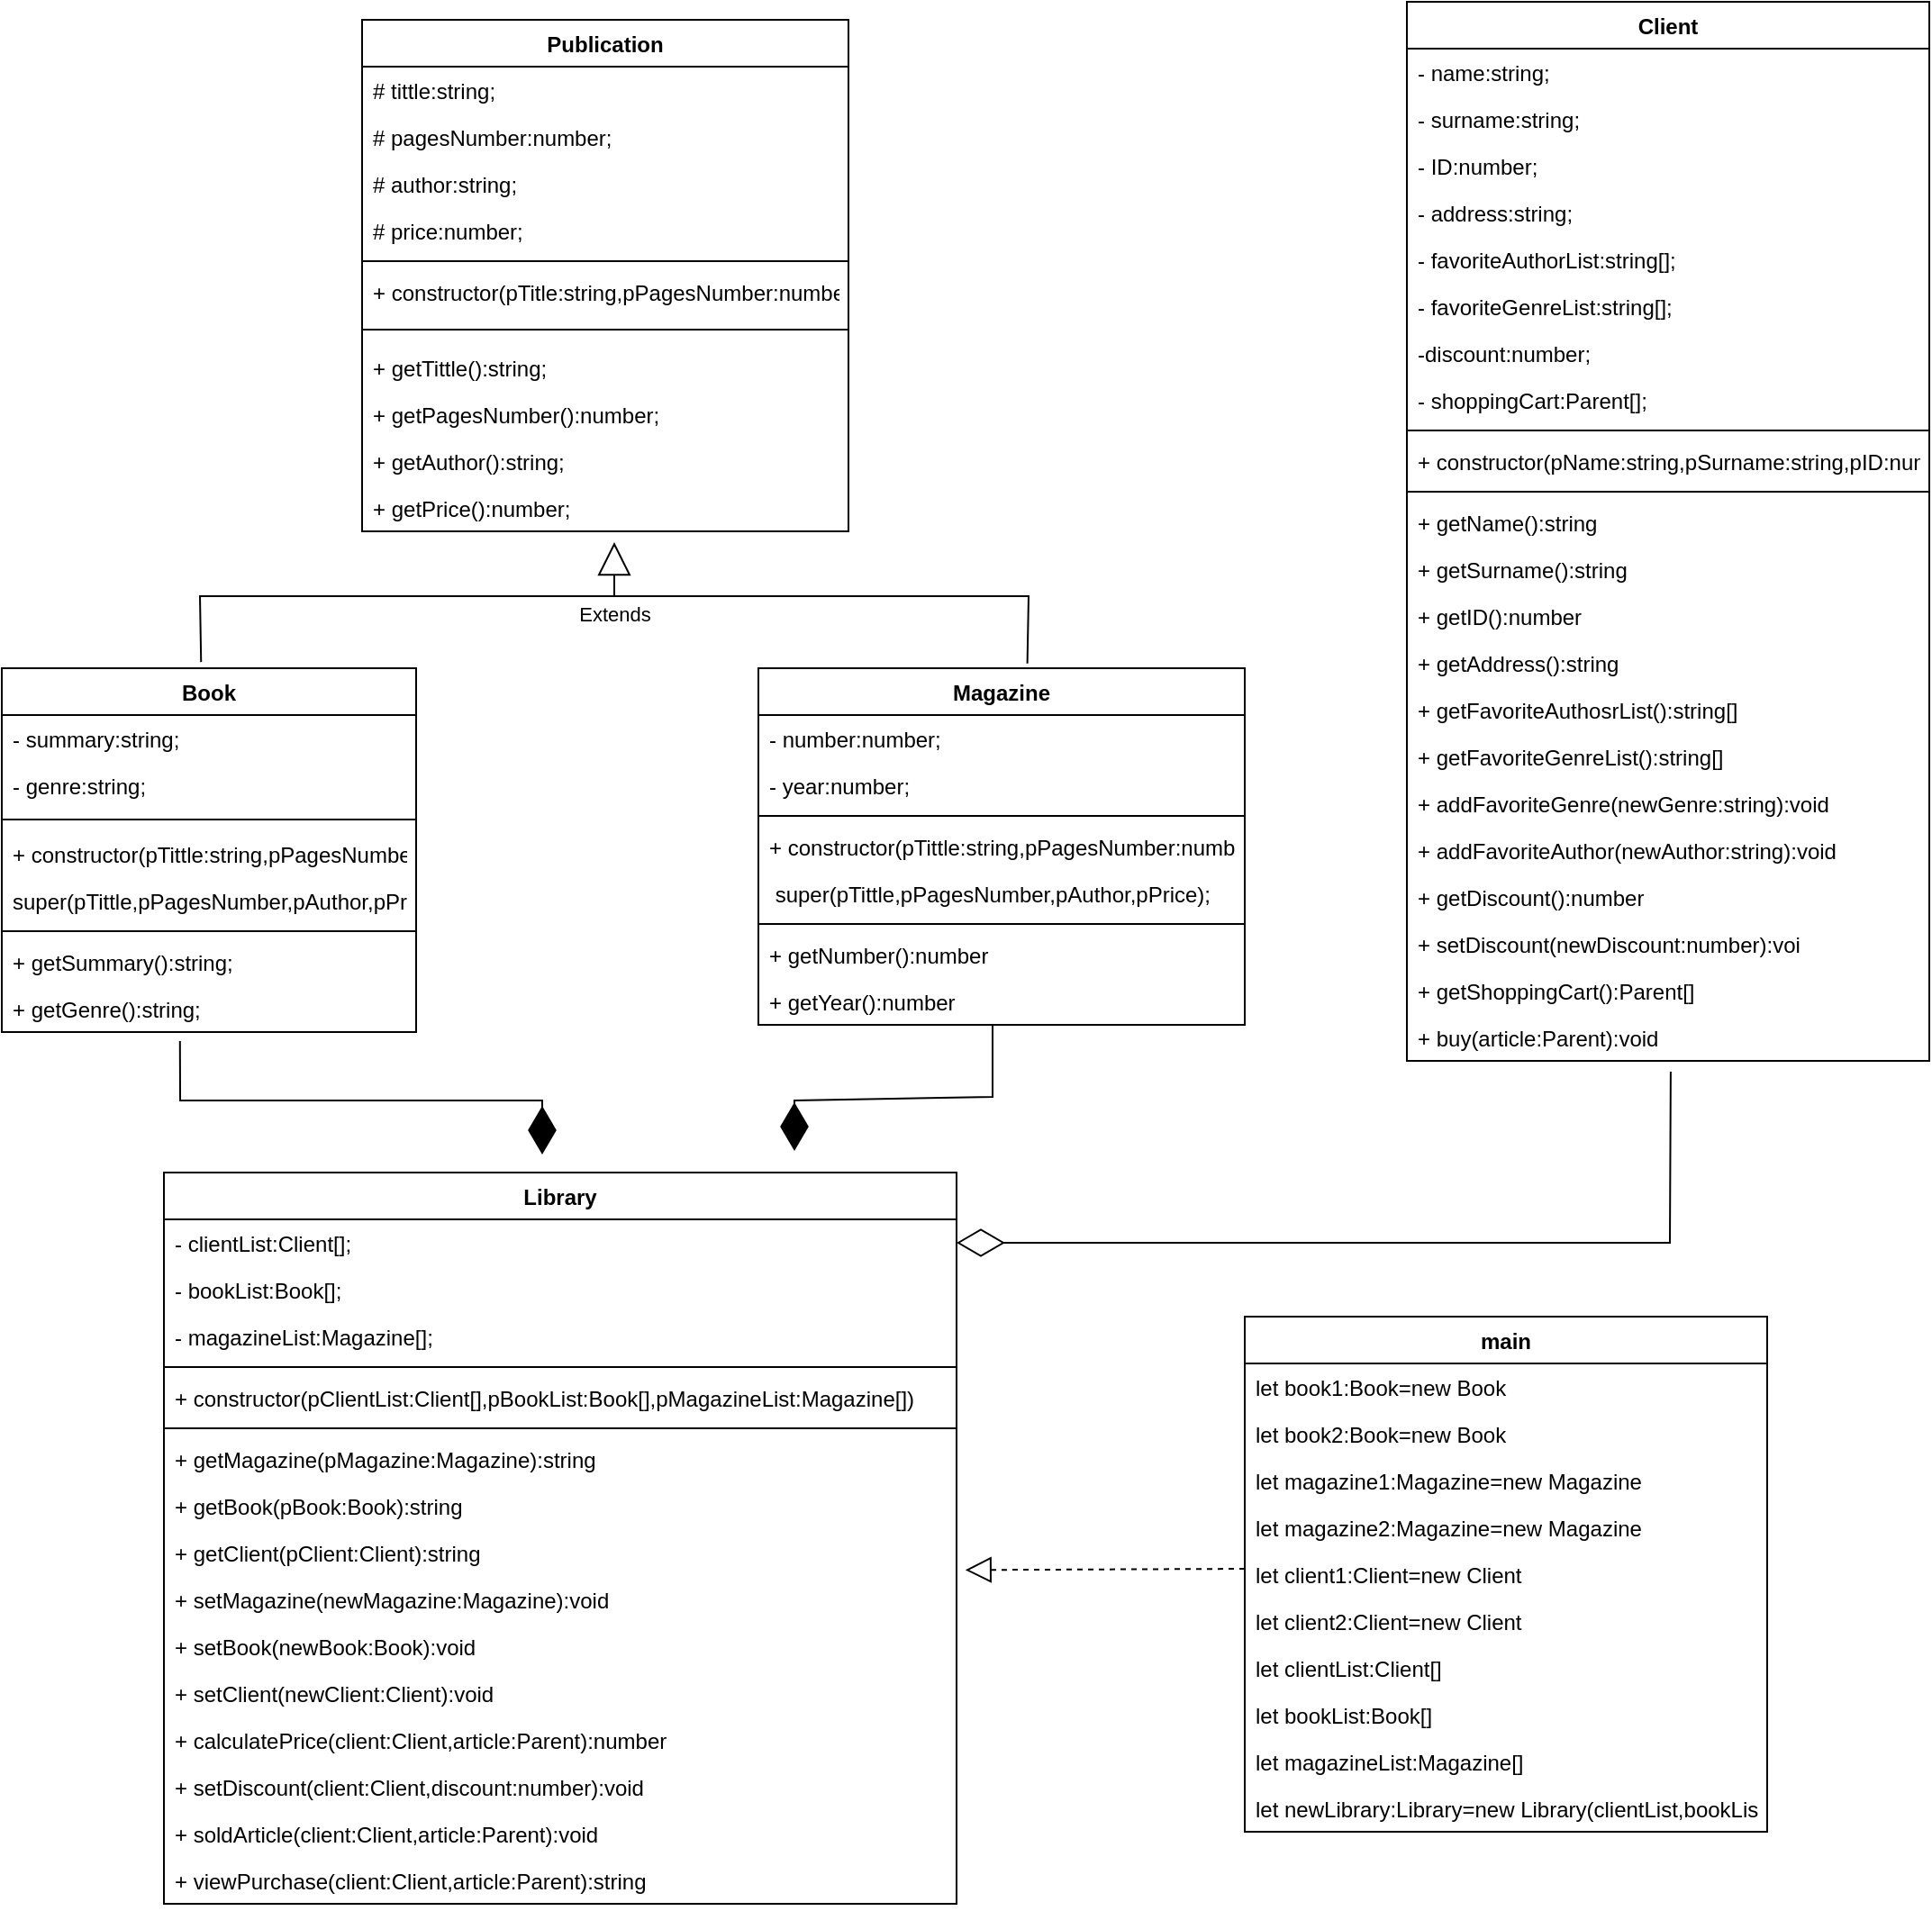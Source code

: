 <mxfile version="20.4.2" type="github">
  <diagram id="yd57geWrQfO_D2EMsrdI" name="Página-1">
    <mxGraphModel dx="1662" dy="786" grid="1" gridSize="10" guides="1" tooltips="1" connect="1" arrows="1" fold="1" page="1" pageScale="1" pageWidth="1200" pageHeight="1920" math="0" shadow="0">
      <root>
        <mxCell id="0" />
        <mxCell id="1" parent="0" />
        <mxCell id="crTrlhbwJg0vsD91Bo2z-1" value="Publication" style="swimlane;fontStyle=1;align=center;verticalAlign=top;childLayout=stackLayout;horizontal=1;startSize=26;horizontalStack=0;resizeParent=1;resizeParentMax=0;resizeLast=0;collapsible=1;marginBottom=0;" parent="1" vertex="1">
          <mxGeometry x="270" y="40" width="270" height="284" as="geometry" />
        </mxCell>
        <mxCell id="crTrlhbwJg0vsD91Bo2z-2" value="# tittle:string;" style="text;strokeColor=none;fillColor=none;align=left;verticalAlign=top;spacingLeft=4;spacingRight=4;overflow=hidden;rotatable=0;points=[[0,0.5],[1,0.5]];portConstraint=eastwest;" parent="crTrlhbwJg0vsD91Bo2z-1" vertex="1">
          <mxGeometry y="26" width="270" height="26" as="geometry" />
        </mxCell>
        <mxCell id="crTrlhbwJg0vsD91Bo2z-18" value="# pagesNumber:number;" style="text;strokeColor=none;fillColor=none;align=left;verticalAlign=top;spacingLeft=4;spacingRight=4;overflow=hidden;rotatable=0;points=[[0,0.5],[1,0.5]];portConstraint=eastwest;" parent="crTrlhbwJg0vsD91Bo2z-1" vertex="1">
          <mxGeometry y="52" width="270" height="26" as="geometry" />
        </mxCell>
        <mxCell id="crTrlhbwJg0vsD91Bo2z-17" value="# author:string;" style="text;strokeColor=none;fillColor=none;align=left;verticalAlign=top;spacingLeft=4;spacingRight=4;overflow=hidden;rotatable=0;points=[[0,0.5],[1,0.5]];portConstraint=eastwest;" parent="crTrlhbwJg0vsD91Bo2z-1" vertex="1">
          <mxGeometry y="78" width="270" height="26" as="geometry" />
        </mxCell>
        <mxCell id="crTrlhbwJg0vsD91Bo2z-20" value="# price:number;" style="text;strokeColor=none;fillColor=none;align=left;verticalAlign=top;spacingLeft=4;spacingRight=4;overflow=hidden;rotatable=0;points=[[0,0.5],[1,0.5]];portConstraint=eastwest;" parent="crTrlhbwJg0vsD91Bo2z-1" vertex="1">
          <mxGeometry y="104" width="270" height="26" as="geometry" />
        </mxCell>
        <mxCell id="crTrlhbwJg0vsD91Bo2z-3" value="" style="line;strokeWidth=1;fillColor=none;align=left;verticalAlign=middle;spacingTop=-1;spacingLeft=3;spacingRight=3;rotatable=0;labelPosition=right;points=[];portConstraint=eastwest;strokeColor=inherit;" parent="crTrlhbwJg0vsD91Bo2z-1" vertex="1">
          <mxGeometry y="130" width="270" height="8" as="geometry" />
        </mxCell>
        <mxCell id="crTrlhbwJg0vsD91Bo2z-4" value="+ constructor(pTitle:string,pPagesNumber:number,pAuthor:string,pPrice:number)" style="text;strokeColor=none;fillColor=none;align=left;verticalAlign=top;spacingLeft=4;spacingRight=4;overflow=hidden;rotatable=0;points=[[0,0.5],[1,0.5]];portConstraint=eastwest;" parent="crTrlhbwJg0vsD91Bo2z-1" vertex="1">
          <mxGeometry y="138" width="270" height="26" as="geometry" />
        </mxCell>
        <mxCell id="crTrlhbwJg0vsD91Bo2z-26" value="" style="line;strokeWidth=1;fillColor=none;align=left;verticalAlign=middle;spacingTop=-1;spacingLeft=3;spacingRight=3;rotatable=0;labelPosition=right;points=[];portConstraint=eastwest;strokeColor=inherit;" parent="crTrlhbwJg0vsD91Bo2z-1" vertex="1">
          <mxGeometry y="164" width="270" height="16" as="geometry" />
        </mxCell>
        <mxCell id="crTrlhbwJg0vsD91Bo2z-24" value="+ getTittle():string;" style="text;strokeColor=none;fillColor=none;align=left;verticalAlign=top;spacingLeft=4;spacingRight=4;overflow=hidden;rotatable=0;points=[[0,0.5],[1,0.5]];portConstraint=eastwest;" parent="crTrlhbwJg0vsD91Bo2z-1" vertex="1">
          <mxGeometry y="180" width="270" height="26" as="geometry" />
        </mxCell>
        <mxCell id="crTrlhbwJg0vsD91Bo2z-29" value="+ getPagesNumber():number;" style="text;strokeColor=none;fillColor=none;align=left;verticalAlign=top;spacingLeft=4;spacingRight=4;overflow=hidden;rotatable=0;points=[[0,0.5],[1,0.5]];portConstraint=eastwest;" parent="crTrlhbwJg0vsD91Bo2z-1" vertex="1">
          <mxGeometry y="206" width="270" height="26" as="geometry" />
        </mxCell>
        <mxCell id="crTrlhbwJg0vsD91Bo2z-28" value="+ getAuthor():string;" style="text;strokeColor=none;fillColor=none;align=left;verticalAlign=top;spacingLeft=4;spacingRight=4;overflow=hidden;rotatable=0;points=[[0,0.5],[1,0.5]];portConstraint=eastwest;" parent="crTrlhbwJg0vsD91Bo2z-1" vertex="1">
          <mxGeometry y="232" width="270" height="26" as="geometry" />
        </mxCell>
        <mxCell id="crTrlhbwJg0vsD91Bo2z-21" value="+ getPrice():number;" style="text;strokeColor=none;fillColor=none;align=left;verticalAlign=top;spacingLeft=4;spacingRight=4;overflow=hidden;rotatable=0;points=[[0,0.5],[1,0.5]];portConstraint=eastwest;" parent="crTrlhbwJg0vsD91Bo2z-1" vertex="1">
          <mxGeometry y="258" width="270" height="26" as="geometry" />
        </mxCell>
        <mxCell id="crTrlhbwJg0vsD91Bo2z-5" value="Book" style="swimlane;fontStyle=1;align=center;verticalAlign=top;childLayout=stackLayout;horizontal=1;startSize=26;horizontalStack=0;resizeParent=1;resizeParentMax=0;resizeLast=0;collapsible=1;marginBottom=0;" parent="1" vertex="1">
          <mxGeometry x="70" y="400" width="230" height="202" as="geometry" />
        </mxCell>
        <mxCell id="crTrlhbwJg0vsD91Bo2z-30" value="- summary:string;" style="text;strokeColor=none;fillColor=none;align=left;verticalAlign=top;spacingLeft=4;spacingRight=4;overflow=hidden;rotatable=0;points=[[0,0.5],[1,0.5]];portConstraint=eastwest;" parent="crTrlhbwJg0vsD91Bo2z-5" vertex="1">
          <mxGeometry y="26" width="230" height="26" as="geometry" />
        </mxCell>
        <mxCell id="crTrlhbwJg0vsD91Bo2z-31" value="- genre:string;" style="text;strokeColor=none;fillColor=none;align=left;verticalAlign=top;spacingLeft=4;spacingRight=4;overflow=hidden;rotatable=0;points=[[0,0.5],[1,0.5]];portConstraint=eastwest;" parent="crTrlhbwJg0vsD91Bo2z-5" vertex="1">
          <mxGeometry y="52" width="230" height="26" as="geometry" />
        </mxCell>
        <mxCell id="crTrlhbwJg0vsD91Bo2z-49" value="" style="line;strokeWidth=1;fillColor=none;align=left;verticalAlign=middle;spacingTop=-1;spacingLeft=3;spacingRight=3;rotatable=0;labelPosition=right;points=[];portConstraint=eastwest;strokeColor=inherit;" parent="crTrlhbwJg0vsD91Bo2z-5" vertex="1">
          <mxGeometry y="78" width="230" height="12" as="geometry" />
        </mxCell>
        <mxCell id="crTrlhbwJg0vsD91Bo2z-32" value="+ constructor(pTittle:string,pPagesNumber:number,pAuthor:string,pPrice:number,pSummary:string,pGenre:string)" style="text;strokeColor=none;fillColor=none;align=left;verticalAlign=top;spacingLeft=4;spacingRight=4;overflow=hidden;rotatable=0;points=[[0,0.5],[1,0.5]];portConstraint=eastwest;" parent="crTrlhbwJg0vsD91Bo2z-5" vertex="1">
          <mxGeometry y="90" width="230" height="26" as="geometry" />
        </mxCell>
        <mxCell id="crTrlhbwJg0vsD91Bo2z-50" value="super(pTittle,pPagesNumber,pAuthor,pPrice);" style="text;strokeColor=none;fillColor=none;align=left;verticalAlign=top;spacingLeft=4;spacingRight=4;overflow=hidden;rotatable=0;points=[[0,0.5],[1,0.5]];portConstraint=eastwest;" parent="crTrlhbwJg0vsD91Bo2z-5" vertex="1">
          <mxGeometry y="116" width="230" height="26" as="geometry" />
        </mxCell>
        <mxCell id="crTrlhbwJg0vsD91Bo2z-7" value="" style="line;strokeWidth=1;fillColor=none;align=left;verticalAlign=middle;spacingTop=-1;spacingLeft=3;spacingRight=3;rotatable=0;labelPosition=right;points=[];portConstraint=eastwest;strokeColor=inherit;" parent="crTrlhbwJg0vsD91Bo2z-5" vertex="1">
          <mxGeometry y="142" width="230" height="8" as="geometry" />
        </mxCell>
        <mxCell id="crTrlhbwJg0vsD91Bo2z-8" value="+ getSummary():string;" style="text;strokeColor=none;fillColor=none;align=left;verticalAlign=top;spacingLeft=4;spacingRight=4;overflow=hidden;rotatable=0;points=[[0,0.5],[1,0.5]];portConstraint=eastwest;" parent="crTrlhbwJg0vsD91Bo2z-5" vertex="1">
          <mxGeometry y="150" width="230" height="26" as="geometry" />
        </mxCell>
        <mxCell id="crTrlhbwJg0vsD91Bo2z-36" value="+ getGenre():string;" style="text;strokeColor=none;fillColor=none;align=left;verticalAlign=top;spacingLeft=4;spacingRight=4;overflow=hidden;rotatable=0;points=[[0,0.5],[1,0.5]];portConstraint=eastwest;" parent="crTrlhbwJg0vsD91Bo2z-5" vertex="1">
          <mxGeometry y="176" width="230" height="26" as="geometry" />
        </mxCell>
        <mxCell id="crTrlhbwJg0vsD91Bo2z-9" value="Magazine" style="swimlane;fontStyle=1;align=center;verticalAlign=top;childLayout=stackLayout;horizontal=1;startSize=26;horizontalStack=0;resizeParent=1;resizeParentMax=0;resizeLast=0;collapsible=1;marginBottom=0;" parent="1" vertex="1">
          <mxGeometry x="490" y="400" width="270" height="198" as="geometry" />
        </mxCell>
        <mxCell id="crTrlhbwJg0vsD91Bo2z-33" value="- number:number;" style="text;strokeColor=none;fillColor=none;align=left;verticalAlign=top;spacingLeft=4;spacingRight=4;overflow=hidden;rotatable=0;points=[[0,0.5],[1,0.5]];portConstraint=eastwest;" parent="crTrlhbwJg0vsD91Bo2z-9" vertex="1">
          <mxGeometry y="26" width="270" height="26" as="geometry" />
        </mxCell>
        <mxCell id="crTrlhbwJg0vsD91Bo2z-10" value="- year:number;" style="text;strokeColor=none;fillColor=none;align=left;verticalAlign=top;spacingLeft=4;spacingRight=4;overflow=hidden;rotatable=0;points=[[0,0.5],[1,0.5]];portConstraint=eastwest;" parent="crTrlhbwJg0vsD91Bo2z-9" vertex="1">
          <mxGeometry y="52" width="270" height="26" as="geometry" />
        </mxCell>
        <mxCell id="crTrlhbwJg0vsD91Bo2z-11" value="" style="line;strokeWidth=1;fillColor=none;align=left;verticalAlign=middle;spacingTop=-1;spacingLeft=3;spacingRight=3;rotatable=0;labelPosition=right;points=[];portConstraint=eastwest;strokeColor=inherit;" parent="crTrlhbwJg0vsD91Bo2z-9" vertex="1">
          <mxGeometry y="78" width="270" height="8" as="geometry" />
        </mxCell>
        <mxCell id="crTrlhbwJg0vsD91Bo2z-12" value="+ constructor(pTittle:string,pPagesNumber:number,pAuthor:string,pPrice:number,pSummary:string,pGenre:string)" style="text;strokeColor=none;fillColor=none;align=left;verticalAlign=top;spacingLeft=4;spacingRight=4;overflow=hidden;rotatable=0;points=[[0,0.5],[1,0.5]];portConstraint=eastwest;" parent="crTrlhbwJg0vsD91Bo2z-9" vertex="1">
          <mxGeometry y="86" width="270" height="26" as="geometry" />
        </mxCell>
        <mxCell id="crTrlhbwJg0vsD91Bo2z-52" value=" super(pTittle,pPagesNumber,pAuthor,pPrice);" style="text;strokeColor=none;fillColor=none;align=left;verticalAlign=top;spacingLeft=4;spacingRight=4;overflow=hidden;rotatable=0;points=[[0,0.5],[1,0.5]];portConstraint=eastwest;" parent="crTrlhbwJg0vsD91Bo2z-9" vertex="1">
          <mxGeometry y="112" width="270" height="26" as="geometry" />
        </mxCell>
        <mxCell id="crTrlhbwJg0vsD91Bo2z-51" value="" style="line;strokeWidth=1;fillColor=none;align=left;verticalAlign=middle;spacingTop=-1;spacingLeft=3;spacingRight=3;rotatable=0;labelPosition=right;points=[];portConstraint=eastwest;strokeColor=inherit;" parent="crTrlhbwJg0vsD91Bo2z-9" vertex="1">
          <mxGeometry y="138" width="270" height="8" as="geometry" />
        </mxCell>
        <mxCell id="crTrlhbwJg0vsD91Bo2z-39" value="+ getNumber():number" style="text;strokeColor=none;fillColor=none;align=left;verticalAlign=top;spacingLeft=4;spacingRight=4;overflow=hidden;rotatable=0;points=[[0,0.5],[1,0.5]];portConstraint=eastwest;" parent="crTrlhbwJg0vsD91Bo2z-9" vertex="1">
          <mxGeometry y="146" width="270" height="26" as="geometry" />
        </mxCell>
        <mxCell id="crTrlhbwJg0vsD91Bo2z-41" value="+ getYear():number" style="text;strokeColor=none;fillColor=none;align=left;verticalAlign=top;spacingLeft=4;spacingRight=4;overflow=hidden;rotatable=0;points=[[0,0.5],[1,0.5]];portConstraint=eastwest;" parent="crTrlhbwJg0vsD91Bo2z-9" vertex="1">
          <mxGeometry y="172" width="270" height="26" as="geometry" />
        </mxCell>
        <mxCell id="crTrlhbwJg0vsD91Bo2z-13" value="Client" style="swimlane;fontStyle=1;align=center;verticalAlign=top;childLayout=stackLayout;horizontal=1;startSize=26;horizontalStack=0;resizeParent=1;resizeParentMax=0;resizeLast=0;collapsible=1;marginBottom=0;" parent="1" vertex="1">
          <mxGeometry x="850" y="30" width="290" height="588" as="geometry" />
        </mxCell>
        <mxCell id="crTrlhbwJg0vsD91Bo2z-14" value="- name:string;" style="text;strokeColor=none;fillColor=none;align=left;verticalAlign=top;spacingLeft=4;spacingRight=4;overflow=hidden;rotatable=0;points=[[0,0.5],[1,0.5]];portConstraint=eastwest;" parent="crTrlhbwJg0vsD91Bo2z-13" vertex="1">
          <mxGeometry y="26" width="290" height="26" as="geometry" />
        </mxCell>
        <mxCell id="crTrlhbwJg0vsD91Bo2z-44" value="- surname:string;" style="text;strokeColor=none;fillColor=none;align=left;verticalAlign=top;spacingLeft=4;spacingRight=4;overflow=hidden;rotatable=0;points=[[0,0.5],[1,0.5]];portConstraint=eastwest;" parent="crTrlhbwJg0vsD91Bo2z-13" vertex="1">
          <mxGeometry y="52" width="290" height="26" as="geometry" />
        </mxCell>
        <mxCell id="crTrlhbwJg0vsD91Bo2z-43" value="- ID:number;" style="text;strokeColor=none;fillColor=none;align=left;verticalAlign=top;spacingLeft=4;spacingRight=4;overflow=hidden;rotatable=0;points=[[0,0.5],[1,0.5]];portConstraint=eastwest;" parent="crTrlhbwJg0vsD91Bo2z-13" vertex="1">
          <mxGeometry y="78" width="290" height="26" as="geometry" />
        </mxCell>
        <mxCell id="crTrlhbwJg0vsD91Bo2z-42" value="- address:string;" style="text;strokeColor=none;fillColor=none;align=left;verticalAlign=top;spacingLeft=4;spacingRight=4;overflow=hidden;rotatable=0;points=[[0,0.5],[1,0.5]];portConstraint=eastwest;" parent="crTrlhbwJg0vsD91Bo2z-13" vertex="1">
          <mxGeometry y="104" width="290" height="26" as="geometry" />
        </mxCell>
        <mxCell id="crTrlhbwJg0vsD91Bo2z-53" value="- favoriteAuthorList:string[];" style="text;strokeColor=none;fillColor=none;align=left;verticalAlign=top;spacingLeft=4;spacingRight=4;overflow=hidden;rotatable=0;points=[[0,0.5],[1,0.5]];portConstraint=eastwest;" parent="crTrlhbwJg0vsD91Bo2z-13" vertex="1">
          <mxGeometry y="130" width="290" height="26" as="geometry" />
        </mxCell>
        <mxCell id="crTrlhbwJg0vsD91Bo2z-55" value="- favoriteGenreList:string[];" style="text;strokeColor=none;fillColor=none;align=left;verticalAlign=top;spacingLeft=4;spacingRight=4;overflow=hidden;rotatable=0;points=[[0,0.5],[1,0.5]];portConstraint=eastwest;" parent="crTrlhbwJg0vsD91Bo2z-13" vertex="1">
          <mxGeometry y="156" width="290" height="26" as="geometry" />
        </mxCell>
        <mxCell id="crTrlhbwJg0vsD91Bo2z-57" value="-discount:number;" style="text;strokeColor=none;fillColor=none;align=left;verticalAlign=top;spacingLeft=4;spacingRight=4;overflow=hidden;rotatable=0;points=[[0,0.5],[1,0.5]];portConstraint=eastwest;" parent="crTrlhbwJg0vsD91Bo2z-13" vertex="1">
          <mxGeometry y="182" width="290" height="26" as="geometry" />
        </mxCell>
        <mxCell id="crTrlhbwJg0vsD91Bo2z-58" value="- shoppingCart:Parent[];" style="text;strokeColor=none;fillColor=none;align=left;verticalAlign=top;spacingLeft=4;spacingRight=4;overflow=hidden;rotatable=0;points=[[0,0.5],[1,0.5]];portConstraint=eastwest;" parent="crTrlhbwJg0vsD91Bo2z-13" vertex="1">
          <mxGeometry y="208" width="290" height="26" as="geometry" />
        </mxCell>
        <mxCell id="crTrlhbwJg0vsD91Bo2z-59" value="" style="line;strokeWidth=1;fillColor=none;align=left;verticalAlign=middle;spacingTop=-1;spacingLeft=3;spacingRight=3;rotatable=0;labelPosition=right;points=[];portConstraint=eastwest;strokeColor=inherit;" parent="crTrlhbwJg0vsD91Bo2z-13" vertex="1">
          <mxGeometry y="234" width="290" height="8" as="geometry" />
        </mxCell>
        <mxCell id="crTrlhbwJg0vsD91Bo2z-56" value="+ constructor(pName:string,pSurname:string,pID:number,pAddress:string,pDiscount:number)" style="text;strokeColor=none;fillColor=none;align=left;verticalAlign=top;spacingLeft=4;spacingRight=4;overflow=hidden;rotatable=0;points=[[0,0.5],[1,0.5]];portConstraint=eastwest;" parent="crTrlhbwJg0vsD91Bo2z-13" vertex="1">
          <mxGeometry y="242" width="290" height="26" as="geometry" />
        </mxCell>
        <mxCell id="crTrlhbwJg0vsD91Bo2z-15" value="" style="line;strokeWidth=1;fillColor=none;align=left;verticalAlign=middle;spacingTop=-1;spacingLeft=3;spacingRight=3;rotatable=0;labelPosition=right;points=[];portConstraint=eastwest;strokeColor=inherit;" parent="crTrlhbwJg0vsD91Bo2z-13" vertex="1">
          <mxGeometry y="268" width="290" height="8" as="geometry" />
        </mxCell>
        <mxCell id="crTrlhbwJg0vsD91Bo2z-16" value="+ getName():string" style="text;strokeColor=none;fillColor=none;align=left;verticalAlign=top;spacingLeft=4;spacingRight=4;overflow=hidden;rotatable=0;points=[[0,0.5],[1,0.5]];portConstraint=eastwest;" parent="crTrlhbwJg0vsD91Bo2z-13" vertex="1">
          <mxGeometry y="276" width="290" height="26" as="geometry" />
        </mxCell>
        <mxCell id="crTrlhbwJg0vsD91Bo2z-60" value="+ getSurname():string" style="text;strokeColor=none;fillColor=none;align=left;verticalAlign=top;spacingLeft=4;spacingRight=4;overflow=hidden;rotatable=0;points=[[0,0.5],[1,0.5]];portConstraint=eastwest;" parent="crTrlhbwJg0vsD91Bo2z-13" vertex="1">
          <mxGeometry y="302" width="290" height="26" as="geometry" />
        </mxCell>
        <mxCell id="crTrlhbwJg0vsD91Bo2z-63" value="+ getID():number" style="text;strokeColor=none;fillColor=none;align=left;verticalAlign=top;spacingLeft=4;spacingRight=4;overflow=hidden;rotatable=0;points=[[0,0.5],[1,0.5]];portConstraint=eastwest;" parent="crTrlhbwJg0vsD91Bo2z-13" vertex="1">
          <mxGeometry y="328" width="290" height="26" as="geometry" />
        </mxCell>
        <mxCell id="crTrlhbwJg0vsD91Bo2z-62" value="+ getAddress():string" style="text;strokeColor=none;fillColor=none;align=left;verticalAlign=top;spacingLeft=4;spacingRight=4;overflow=hidden;rotatable=0;points=[[0,0.5],[1,0.5]];portConstraint=eastwest;" parent="crTrlhbwJg0vsD91Bo2z-13" vertex="1">
          <mxGeometry y="354" width="290" height="26" as="geometry" />
        </mxCell>
        <mxCell id="crTrlhbwJg0vsD91Bo2z-61" value="+ getFavoriteAuthosrList():string[]" style="text;strokeColor=none;fillColor=none;align=left;verticalAlign=top;spacingLeft=4;spacingRight=4;overflow=hidden;rotatable=0;points=[[0,0.5],[1,0.5]];portConstraint=eastwest;" parent="crTrlhbwJg0vsD91Bo2z-13" vertex="1">
          <mxGeometry y="380" width="290" height="26" as="geometry" />
        </mxCell>
        <mxCell id="crTrlhbwJg0vsD91Bo2z-46" value="+ getFavoriteGenreList():string[]" style="text;strokeColor=none;fillColor=none;align=left;verticalAlign=top;spacingLeft=4;spacingRight=4;overflow=hidden;rotatable=0;points=[[0,0.5],[1,0.5]];portConstraint=eastwest;" parent="crTrlhbwJg0vsD91Bo2z-13" vertex="1">
          <mxGeometry y="406" width="290" height="26" as="geometry" />
        </mxCell>
        <mxCell id="crTrlhbwJg0vsD91Bo2z-47" value="+ addFavoriteGenre(newGenre:string):void" style="text;strokeColor=none;fillColor=none;align=left;verticalAlign=top;spacingLeft=4;spacingRight=4;overflow=hidden;rotatable=0;points=[[0,0.5],[1,0.5]];portConstraint=eastwest;" parent="crTrlhbwJg0vsD91Bo2z-13" vertex="1">
          <mxGeometry y="432" width="290" height="26" as="geometry" />
        </mxCell>
        <mxCell id="crTrlhbwJg0vsD91Bo2z-45" value="+ addFavoriteAuthor(newAuthor:string):void" style="text;strokeColor=none;fillColor=none;align=left;verticalAlign=top;spacingLeft=4;spacingRight=4;overflow=hidden;rotatable=0;points=[[0,0.5],[1,0.5]];portConstraint=eastwest;" parent="crTrlhbwJg0vsD91Bo2z-13" vertex="1">
          <mxGeometry y="458" width="290" height="26" as="geometry" />
        </mxCell>
        <mxCell id="crTrlhbwJg0vsD91Bo2z-64" value="+ getDiscount():number" style="text;strokeColor=none;fillColor=none;align=left;verticalAlign=top;spacingLeft=4;spacingRight=4;overflow=hidden;rotatable=0;points=[[0,0.5],[1,0.5]];portConstraint=eastwest;" parent="crTrlhbwJg0vsD91Bo2z-13" vertex="1">
          <mxGeometry y="484" width="290" height="26" as="geometry" />
        </mxCell>
        <mxCell id="crTrlhbwJg0vsD91Bo2z-66" value="+ setDiscount(newDiscount:number):voi" style="text;strokeColor=none;fillColor=none;align=left;verticalAlign=top;spacingLeft=4;spacingRight=4;overflow=hidden;rotatable=0;points=[[0,0.5],[1,0.5]];portConstraint=eastwest;" parent="crTrlhbwJg0vsD91Bo2z-13" vertex="1">
          <mxGeometry y="510" width="290" height="26" as="geometry" />
        </mxCell>
        <mxCell id="crTrlhbwJg0vsD91Bo2z-68" value="+ getShoppingCart():Parent[]" style="text;strokeColor=none;fillColor=none;align=left;verticalAlign=top;spacingLeft=4;spacingRight=4;overflow=hidden;rotatable=0;points=[[0,0.5],[1,0.5]];portConstraint=eastwest;" parent="crTrlhbwJg0vsD91Bo2z-13" vertex="1">
          <mxGeometry y="536" width="290" height="26" as="geometry" />
        </mxCell>
        <mxCell id="crTrlhbwJg0vsD91Bo2z-67" value="+ buy(article:Parent):void" style="text;strokeColor=none;fillColor=none;align=left;verticalAlign=top;spacingLeft=4;spacingRight=4;overflow=hidden;rotatable=0;points=[[0,0.5],[1,0.5]];portConstraint=eastwest;" parent="crTrlhbwJg0vsD91Bo2z-13" vertex="1">
          <mxGeometry y="562" width="290" height="26" as="geometry" />
        </mxCell>
        <mxCell id="crTrlhbwJg0vsD91Bo2z-69" value="Library" style="swimlane;fontStyle=1;align=center;verticalAlign=top;childLayout=stackLayout;horizontal=1;startSize=26;horizontalStack=0;resizeParent=1;resizeParentMax=0;resizeLast=0;collapsible=1;marginBottom=0;" parent="1" vertex="1">
          <mxGeometry x="160" y="680" width="440" height="406" as="geometry" />
        </mxCell>
        <mxCell id="crTrlhbwJg0vsD91Bo2z-70" value="- clientList:Client[];" style="text;strokeColor=none;fillColor=none;align=left;verticalAlign=top;spacingLeft=4;spacingRight=4;overflow=hidden;rotatable=0;points=[[0,0.5],[1,0.5]];portConstraint=eastwest;" parent="crTrlhbwJg0vsD91Bo2z-69" vertex="1">
          <mxGeometry y="26" width="440" height="26" as="geometry" />
        </mxCell>
        <mxCell id="crTrlhbwJg0vsD91Bo2z-74" value="- bookList:Book[];" style="text;strokeColor=none;fillColor=none;align=left;verticalAlign=top;spacingLeft=4;spacingRight=4;overflow=hidden;rotatable=0;points=[[0,0.5],[1,0.5]];portConstraint=eastwest;" parent="crTrlhbwJg0vsD91Bo2z-69" vertex="1">
          <mxGeometry y="52" width="440" height="26" as="geometry" />
        </mxCell>
        <mxCell id="crTrlhbwJg0vsD91Bo2z-77" value="- magazineList:Magazine[];" style="text;strokeColor=none;fillColor=none;align=left;verticalAlign=top;spacingLeft=4;spacingRight=4;overflow=hidden;rotatable=0;points=[[0,0.5],[1,0.5]];portConstraint=eastwest;" parent="crTrlhbwJg0vsD91Bo2z-69" vertex="1">
          <mxGeometry y="78" width="440" height="26" as="geometry" />
        </mxCell>
        <mxCell id="crTrlhbwJg0vsD91Bo2z-84" value="" style="line;strokeWidth=1;fillColor=none;align=left;verticalAlign=middle;spacingTop=-1;spacingLeft=3;spacingRight=3;rotatable=0;labelPosition=right;points=[];portConstraint=eastwest;strokeColor=inherit;" parent="crTrlhbwJg0vsD91Bo2z-69" vertex="1">
          <mxGeometry y="104" width="440" height="8" as="geometry" />
        </mxCell>
        <mxCell id="crTrlhbwJg0vsD91Bo2z-76" value="+ constructor(pClientList:Client[],pBookList:Book[],pMagazineList:Magazine[])" style="text;strokeColor=none;fillColor=none;align=left;verticalAlign=top;spacingLeft=4;spacingRight=4;overflow=hidden;rotatable=0;points=[[0,0.5],[1,0.5]];portConstraint=eastwest;" parent="crTrlhbwJg0vsD91Bo2z-69" vertex="1">
          <mxGeometry y="112" width="440" height="26" as="geometry" />
        </mxCell>
        <mxCell id="crTrlhbwJg0vsD91Bo2z-71" value="" style="line;strokeWidth=1;fillColor=none;align=left;verticalAlign=middle;spacingTop=-1;spacingLeft=3;spacingRight=3;rotatable=0;labelPosition=right;points=[];portConstraint=eastwest;strokeColor=inherit;" parent="crTrlhbwJg0vsD91Bo2z-69" vertex="1">
          <mxGeometry y="138" width="440" height="8" as="geometry" />
        </mxCell>
        <mxCell id="crTrlhbwJg0vsD91Bo2z-83" value="+ getMagazine(pMagazine:Magazine):string" style="text;strokeColor=none;fillColor=none;align=left;verticalAlign=top;spacingLeft=4;spacingRight=4;overflow=hidden;rotatable=0;points=[[0,0.5],[1,0.5]];portConstraint=eastwest;" parent="crTrlhbwJg0vsD91Bo2z-69" vertex="1">
          <mxGeometry y="146" width="440" height="26" as="geometry" />
        </mxCell>
        <mxCell id="crTrlhbwJg0vsD91Bo2z-75" value="+ getBook(pBook:Book):string" style="text;strokeColor=none;fillColor=none;align=left;verticalAlign=top;spacingLeft=4;spacingRight=4;overflow=hidden;rotatable=0;points=[[0,0.5],[1,0.5]];portConstraint=eastwest;" parent="crTrlhbwJg0vsD91Bo2z-69" vertex="1">
          <mxGeometry y="172" width="440" height="26" as="geometry" />
        </mxCell>
        <mxCell id="crTrlhbwJg0vsD91Bo2z-73" value="+ getClient(pClient:Client):string" style="text;strokeColor=none;fillColor=none;align=left;verticalAlign=top;spacingLeft=4;spacingRight=4;overflow=hidden;rotatable=0;points=[[0,0.5],[1,0.5]];portConstraint=eastwest;" parent="crTrlhbwJg0vsD91Bo2z-69" vertex="1">
          <mxGeometry y="198" width="440" height="26" as="geometry" />
        </mxCell>
        <mxCell id="crTrlhbwJg0vsD91Bo2z-72" value="+ setMagazine(newMagazine:Magazine):void" style="text;strokeColor=none;fillColor=none;align=left;verticalAlign=top;spacingLeft=4;spacingRight=4;overflow=hidden;rotatable=0;points=[[0,0.5],[1,0.5]];portConstraint=eastwest;" parent="crTrlhbwJg0vsD91Bo2z-69" vertex="1">
          <mxGeometry y="224" width="440" height="26" as="geometry" />
        </mxCell>
        <mxCell id="crTrlhbwJg0vsD91Bo2z-79" value="+ setBook(newBook:Book):void" style="text;strokeColor=none;fillColor=none;align=left;verticalAlign=top;spacingLeft=4;spacingRight=4;overflow=hidden;rotatable=0;points=[[0,0.5],[1,0.5]];portConstraint=eastwest;" parent="crTrlhbwJg0vsD91Bo2z-69" vertex="1">
          <mxGeometry y="250" width="440" height="26" as="geometry" />
        </mxCell>
        <mxCell id="crTrlhbwJg0vsD91Bo2z-82" value="+ setClient(newClient:Client):void" style="text;strokeColor=none;fillColor=none;align=left;verticalAlign=top;spacingLeft=4;spacingRight=4;overflow=hidden;rotatable=0;points=[[0,0.5],[1,0.5]];portConstraint=eastwest;" parent="crTrlhbwJg0vsD91Bo2z-69" vertex="1">
          <mxGeometry y="276" width="440" height="26" as="geometry" />
        </mxCell>
        <mxCell id="crTrlhbwJg0vsD91Bo2z-81" value="+ calculatePrice(client:Client,article:Parent):number" style="text;strokeColor=none;fillColor=none;align=left;verticalAlign=top;spacingLeft=4;spacingRight=4;overflow=hidden;rotatable=0;points=[[0,0.5],[1,0.5]];portConstraint=eastwest;" parent="crTrlhbwJg0vsD91Bo2z-69" vertex="1">
          <mxGeometry y="302" width="440" height="26" as="geometry" />
        </mxCell>
        <mxCell id="crTrlhbwJg0vsD91Bo2z-80" value="+ setDiscount(client:Client,discount:number):void" style="text;strokeColor=none;fillColor=none;align=left;verticalAlign=top;spacingLeft=4;spacingRight=4;overflow=hidden;rotatable=0;points=[[0,0.5],[1,0.5]];portConstraint=eastwest;" parent="crTrlhbwJg0vsD91Bo2z-69" vertex="1">
          <mxGeometry y="328" width="440" height="26" as="geometry" />
        </mxCell>
        <mxCell id="crTrlhbwJg0vsD91Bo2z-78" value="+ soldArticle(client:Client,article:Parent):void" style="text;strokeColor=none;fillColor=none;align=left;verticalAlign=top;spacingLeft=4;spacingRight=4;overflow=hidden;rotatable=0;points=[[0,0.5],[1,0.5]];portConstraint=eastwest;" parent="crTrlhbwJg0vsD91Bo2z-69" vertex="1">
          <mxGeometry y="354" width="440" height="26" as="geometry" />
        </mxCell>
        <mxCell id="crTrlhbwJg0vsD91Bo2z-85" value="+ viewPurchase(client:Client,article:Parent):string" style="text;strokeColor=none;fillColor=none;align=left;verticalAlign=top;spacingLeft=4;spacingRight=4;overflow=hidden;rotatable=0;points=[[0,0.5],[1,0.5]];portConstraint=eastwest;" parent="crTrlhbwJg0vsD91Bo2z-69" vertex="1">
          <mxGeometry y="380" width="440" height="26" as="geometry" />
        </mxCell>
        <mxCell id="crTrlhbwJg0vsD91Bo2z-86" value="main" style="swimlane;fontStyle=1;align=center;verticalAlign=top;childLayout=stackLayout;horizontal=1;startSize=26;horizontalStack=0;resizeParent=1;resizeParentMax=0;resizeLast=0;collapsible=1;marginBottom=0;" parent="1" vertex="1">
          <mxGeometry x="760" y="760" width="290" height="286" as="geometry" />
        </mxCell>
        <mxCell id="crTrlhbwJg0vsD91Bo2z-90" value="let book1:Book=new Book" style="text;strokeColor=none;fillColor=none;align=left;verticalAlign=top;spacingLeft=4;spacingRight=4;overflow=hidden;rotatable=0;points=[[0,0.5],[1,0.5]];portConstraint=eastwest;" parent="crTrlhbwJg0vsD91Bo2z-86" vertex="1">
          <mxGeometry y="26" width="290" height="26" as="geometry" />
        </mxCell>
        <mxCell id="crTrlhbwJg0vsD91Bo2z-91" value="let book2:Book=new Book" style="text;strokeColor=none;fillColor=none;align=left;verticalAlign=top;spacingLeft=4;spacingRight=4;overflow=hidden;rotatable=0;points=[[0,0.5],[1,0.5]];portConstraint=eastwest;" parent="crTrlhbwJg0vsD91Bo2z-86" vertex="1">
          <mxGeometry y="52" width="290" height="26" as="geometry" />
        </mxCell>
        <mxCell id="crTrlhbwJg0vsD91Bo2z-87" value="let magazine1:Magazine=new Magazine" style="text;strokeColor=none;fillColor=none;align=left;verticalAlign=top;spacingLeft=4;spacingRight=4;overflow=hidden;rotatable=0;points=[[0,0.5],[1,0.5]];portConstraint=eastwest;" parent="crTrlhbwJg0vsD91Bo2z-86" vertex="1">
          <mxGeometry y="78" width="290" height="26" as="geometry" />
        </mxCell>
        <mxCell id="crTrlhbwJg0vsD91Bo2z-94" value="let magazine2:Magazine=new Magazine" style="text;strokeColor=none;fillColor=none;align=left;verticalAlign=top;spacingLeft=4;spacingRight=4;overflow=hidden;rotatable=0;points=[[0,0.5],[1,0.5]];portConstraint=eastwest;" parent="crTrlhbwJg0vsD91Bo2z-86" vertex="1">
          <mxGeometry y="104" width="290" height="26" as="geometry" />
        </mxCell>
        <mxCell id="crTrlhbwJg0vsD91Bo2z-96" value="let client1:Client=new Client" style="text;strokeColor=none;fillColor=none;align=left;verticalAlign=top;spacingLeft=4;spacingRight=4;overflow=hidden;rotatable=0;points=[[0,0.5],[1,0.5]];portConstraint=eastwest;" parent="crTrlhbwJg0vsD91Bo2z-86" vertex="1">
          <mxGeometry y="130" width="290" height="26" as="geometry" />
        </mxCell>
        <mxCell id="crTrlhbwJg0vsD91Bo2z-97" value="let client2:Client=new Client" style="text;strokeColor=none;fillColor=none;align=left;verticalAlign=top;spacingLeft=4;spacingRight=4;overflow=hidden;rotatable=0;points=[[0,0.5],[1,0.5]];portConstraint=eastwest;" parent="crTrlhbwJg0vsD91Bo2z-86" vertex="1">
          <mxGeometry y="156" width="290" height="26" as="geometry" />
        </mxCell>
        <mxCell id="crTrlhbwJg0vsD91Bo2z-98" value="let clientList:Client[]" style="text;strokeColor=none;fillColor=none;align=left;verticalAlign=top;spacingLeft=4;spacingRight=4;overflow=hidden;rotatable=0;points=[[0,0.5],[1,0.5]];portConstraint=eastwest;" parent="crTrlhbwJg0vsD91Bo2z-86" vertex="1">
          <mxGeometry y="182" width="290" height="26" as="geometry" />
        </mxCell>
        <mxCell id="crTrlhbwJg0vsD91Bo2z-99" value="let bookList:Book[]" style="text;strokeColor=none;fillColor=none;align=left;verticalAlign=top;spacingLeft=4;spacingRight=4;overflow=hidden;rotatable=0;points=[[0,0.5],[1,0.5]];portConstraint=eastwest;" parent="crTrlhbwJg0vsD91Bo2z-86" vertex="1">
          <mxGeometry y="208" width="290" height="26" as="geometry" />
        </mxCell>
        <mxCell id="crTrlhbwJg0vsD91Bo2z-100" value="let magazineList:Magazine[]" style="text;strokeColor=none;fillColor=none;align=left;verticalAlign=top;spacingLeft=4;spacingRight=4;overflow=hidden;rotatable=0;points=[[0,0.5],[1,0.5]];portConstraint=eastwest;" parent="crTrlhbwJg0vsD91Bo2z-86" vertex="1">
          <mxGeometry y="234" width="290" height="26" as="geometry" />
        </mxCell>
        <mxCell id="crTrlhbwJg0vsD91Bo2z-92" value="let newLibrary:Library=new Library(clientList,bookList,magazineList);" style="text;strokeColor=none;fillColor=none;align=left;verticalAlign=top;spacingLeft=4;spacingRight=4;overflow=hidden;rotatable=0;points=[[0,0.5],[1,0.5]];portConstraint=eastwest;" parent="crTrlhbwJg0vsD91Bo2z-86" vertex="1">
          <mxGeometry y="260" width="290" height="26" as="geometry" />
        </mxCell>
        <mxCell id="crTrlhbwJg0vsD91Bo2z-113" value="" style="endArrow=block;dashed=1;endFill=0;endSize=12;html=1;rounded=0;entryX=1.011;entryY=0.872;entryDx=0;entryDy=0;entryPerimeter=0;" parent="1" target="crTrlhbwJg0vsD91Bo2z-73" edge="1">
          <mxGeometry width="160" relative="1" as="geometry">
            <mxPoint x="760" y="900" as="sourcePoint" />
            <mxPoint x="610" y="900" as="targetPoint" />
          </mxGeometry>
        </mxCell>
        <mxCell id="crTrlhbwJg0vsD91Bo2z-114" value="Extends" style="endArrow=block;endSize=16;endFill=0;html=1;rounded=0;exitX=0.481;exitY=-0.017;exitDx=0;exitDy=0;exitPerimeter=0;" parent="1" source="crTrlhbwJg0vsD91Bo2z-5" edge="1">
          <mxGeometry x="0.798" y="-10" width="160" relative="1" as="geometry">
            <mxPoint x="250" y="360" as="sourcePoint" />
            <mxPoint x="410" y="330" as="targetPoint" />
            <Array as="points">
              <mxPoint x="180" y="360" />
              <mxPoint x="410" y="360" />
            </Array>
            <mxPoint x="-10" y="10" as="offset" />
          </mxGeometry>
        </mxCell>
        <mxCell id="crTrlhbwJg0vsD91Bo2z-115" value="" style="endArrow=none;html=1;rounded=0;entryX=0.553;entryY=-0.013;entryDx=0;entryDy=0;entryPerimeter=0;" parent="1" target="crTrlhbwJg0vsD91Bo2z-9" edge="1">
          <mxGeometry width="50" height="50" relative="1" as="geometry">
            <mxPoint x="410" y="360" as="sourcePoint" />
            <mxPoint x="620" y="360" as="targetPoint" />
            <Array as="points">
              <mxPoint x="640" y="360" />
            </Array>
          </mxGeometry>
        </mxCell>
        <mxCell id="_76aB7dR15ZvnXEYPBzn-1" value="" style="endArrow=diamondThin;endFill=1;endSize=24;html=1;rounded=0;" edge="1" parent="1">
          <mxGeometry width="160" relative="1" as="geometry">
            <mxPoint x="620" y="598" as="sourcePoint" />
            <mxPoint x="510" y="668" as="targetPoint" />
            <Array as="points">
              <mxPoint x="620" y="638" />
              <mxPoint x="510" y="640" />
            </Array>
          </mxGeometry>
        </mxCell>
        <mxCell id="_76aB7dR15ZvnXEYPBzn-2" value="" style="endArrow=diamondThin;endFill=1;endSize=24;html=1;rounded=0;exitX=0.43;exitY=1.192;exitDx=0;exitDy=0;exitPerimeter=0;" edge="1" parent="1" source="crTrlhbwJg0vsD91Bo2z-36">
          <mxGeometry width="160" relative="1" as="geometry">
            <mxPoint x="220" y="640" as="sourcePoint" />
            <mxPoint x="370" y="670" as="targetPoint" />
            <Array as="points">
              <mxPoint x="169" y="640" />
              <mxPoint x="370" y="640" />
            </Array>
          </mxGeometry>
        </mxCell>
        <mxCell id="_76aB7dR15ZvnXEYPBzn-3" value="" style="endArrow=diamondThin;endFill=0;endSize=24;html=1;rounded=0;exitX=0.505;exitY=1.231;exitDx=0;exitDy=0;exitPerimeter=0;entryX=1;entryY=0.5;entryDx=0;entryDy=0;" edge="1" parent="1" source="crTrlhbwJg0vsD91Bo2z-67" target="crTrlhbwJg0vsD91Bo2z-70">
          <mxGeometry width="160" relative="1" as="geometry">
            <mxPoint x="930" y="740" as="sourcePoint" />
            <mxPoint x="600" y="740" as="targetPoint" />
            <Array as="points">
              <mxPoint x="996" y="719" />
            </Array>
          </mxGeometry>
        </mxCell>
      </root>
    </mxGraphModel>
  </diagram>
</mxfile>
